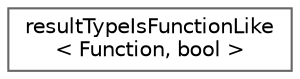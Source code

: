 digraph "类继承关系图"
{
 // LATEX_PDF_SIZE
  bgcolor="transparent";
  edge [fontname=Helvetica,fontsize=10,labelfontname=Helvetica,labelfontsize=10];
  node [fontname=Helvetica,fontsize=10,shape=box,height=0.2,width=0.4];
  rankdir="LR";
  Node0 [id="Node000000",label="resultTypeIsFunctionLike\l\< Function, bool \>",height=0.2,width=0.4,color="grey40", fillcolor="white", style="filled",URL="$struct_async_1_1result_type_is_function_like.html",tooltip=" "];
}
